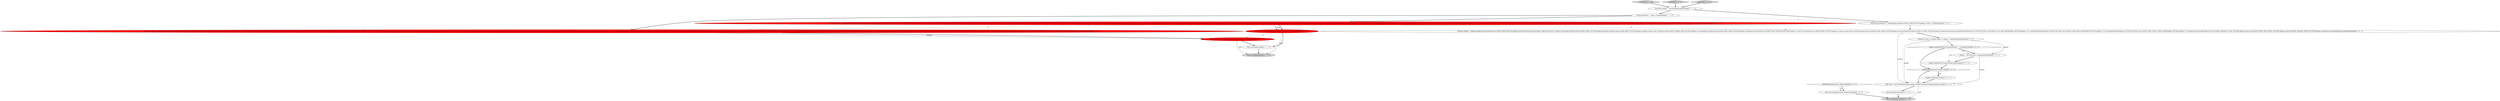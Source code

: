 digraph {
23 [style = filled, label = "plugins.add(getTestTransportPlugin())@@@9@@@['0', '0', '1']", fillcolor = white, shape = ellipse image = "AAA0AAABBB3BBB"];
13 [style = filled, label = "Collection<Class<? extends Plugin>> plugins = getPlugins()@@@6@@@['0', '0', '1']", fillcolor = white, shape = ellipse image = "AAA0AAABBB3BBB"];
14 [style = filled, label = "node.start()@@@16@@@['0', '0', '1']", fillcolor = white, shape = ellipse image = "AAA0AAABBB3BBB"];
4 [style = filled, label = "String nodeName = \"node_s_0\"@@@4@@@['1', '1', '0']", fillcolor = white, shape = ellipse image = "AAA0AAABBB1BBB"];
22 [style = filled, label = "plugins.contains(getTestTransportPlugin()) == false@@@7@@@['0', '0', '1']", fillcolor = white, shape = diamond image = "AAA0AAABBB3BBB"];
7 [style = filled, label = "Node node = new MockNode(settings,Arrays.asList(,,),true)@@@6@@@['0', '1', '0']", fillcolor = red, shape = ellipse image = "AAA1AAABBB2BBB"];
5 [style = filled, label = "node.start()@@@7@@@['1', '1', '0']", fillcolor = white, shape = ellipse image = "AAA0AAABBB1BBB"];
18 [style = filled, label = "final String nodeName = nodeSettings().get(Node.NODE_NAME_SETTING.getKey(),\"node_s_0\")@@@4@@@['0', '0', '1']", fillcolor = white, shape = ellipse image = "AAA0AAABBB3BBB"];
15 [style = filled, label = "NodeValidationException e@@@18@@@['0', '0', '1']", fillcolor = white, shape = diamond image = "AAA0AAABBB3BBB"];
9 [style = filled, label = "Settings settings = Settings.builder().put(ClusterName.CLUSTER_NAME_SETTING.getKey(),InternalTestCluster.clusterName(\"single-node-cluster\",random().nextLong())).put(Environment.PATH_HOME_SETTING.getKey(),tempDir).put(Environment.PATH_REPO_SETTING.getKey(),tempDir.resolve(\"repo\")).put(Environment.PATH_SHARED_DATA_SETTING.getKey(),createTempDir().getParent()).put(Node.NODE_NAME_SETTING.getKey(),nodeName).put(ScriptService.SCRIPT_MAX_COMPILATIONS_RATE.getKey(),\"1000/1m\").put(EsExecutors.PROCESSORS_SETTING.getKey(),1).put(\"transport.type\",getTestTransportType()).put(Node.NODE_DATA_SETTING.getKey(),true).put(NodeEnvironment.NODE_ID_SEED_SETTING.getKey(),random().nextLong()).put(DiskThresholdSettings.CLUSTER_ROUTING_ALLOCATION_LOW_DISK_WATERMARK_SETTING.getKey(),\"1b\").put(DiskThresholdSettings.CLUSTER_ROUTING_ALLOCATION_HIGH_DISK_WATERMARK_SETTING.getKey(),\"1b\").put(DiskThresholdSettings.CLUSTER_ROUTING_ALLOCATION_DISK_FLOOD_STAGE_WATERMARK_SETTING.getKey(),\"1b\").put(HierarchyCircuitBreakerService.USE_REAL_MEMORY_USAGE_SETTING.getKey(),false).putList(DISCOVERY_SEED_HOSTS_SETTING.getKey()).putList(INITIAL_MASTER_NODES_SETTING.getKey(),nodeName).put(IndicesQueryCache.INDICES_QUERIES_CACHE_ALL_SEGMENTS_SETTING.getKey(),true).build()@@@5@@@['0', '1', '0']", fillcolor = red, shape = ellipse image = "AAA1AAABBB2BBB"];
17 [style = filled, label = "throw new RuntimeException(e)@@@19@@@['0', '0', '1']", fillcolor = white, shape = ellipse image = "AAA0AAABBB3BBB"];
16 [style = filled, label = "plugins = new ArrayList<>(plugins)@@@8@@@['0', '0', '1']", fillcolor = white, shape = ellipse image = "AAA0AAABBB3BBB"];
6 [style = filled, label = "return node@@@8@@@['1', '1', '0']", fillcolor = lightgray, shape = ellipse image = "AAA0AAABBB1BBB"];
2 [style = filled, label = "Settings settings = Settings.builder().put(ClusterName.CLUSTER_NAME_SETTING.getKey(),InternalTestCluster.clusterName(\"single-node-cluster\",random().nextLong())).put(Environment.PATH_HOME_SETTING.getKey(),tempDir).put(Environment.PATH_REPO_SETTING.getKey(),tempDir.resolve(\"repo\")).put(Environment.PATH_SHARED_DATA_SETTING.getKey(),createTempDir().getParent()).put(Node.NODE_NAME_SETTING.getKey(),nodeName).put(ScriptService.SCRIPT_MAX_COMPILATIONS_RATE.getKey(),\"1000/1m\").put(EsExecutors.PROCESSORS_SETTING.getKey(),1).put(\"transport.type\",getTestTransportType()).put(Node.NODE_DATA_SETTING.getKey(),true).put(NodeEnvironment.NODE_ID_SEED_SETTING.getKey(),random().nextLong()).put(DiskThresholdSettings.CLUSTER_ROUTING_ALLOCATION_LOW_DISK_WATERMARK_SETTING.getKey(),\"1b\").put(DiskThresholdSettings.CLUSTER_ROUTING_ALLOCATION_HIGH_DISK_WATERMARK_SETTING.getKey(),\"1b\").put(DiskThresholdSettings.CLUSTER_ROUTING_ALLOCATION_DISK_FLOOD_STAGE_WATERMARK_SETTING.getKey(),\"1b\").put(HierarchyCircuitBreakerService.USE_REAL_MEMORY_USAGE_SETTING.getKey(),false).putList(DISCOVERY_SEED_HOSTS_SETTING.getKey()).putList(INITIAL_MASTER_NODES_SETTING.getKey(),nodeName).build()@@@5@@@['1', '0', '0']", fillcolor = red, shape = ellipse image = "AAA1AAABBB1BBB"];
8 [style = filled, label = "startNode['0', '1', '0']", fillcolor = lightgray, shape = diamond image = "AAA0AAABBB2BBB"];
19 [style = filled, label = "Settings settings = Settings.builder().put(ClusterName.CLUSTER_NAME_SETTING.getKey(),InternalTestCluster.clusterName(\"single-node-cluster\",random().nextLong())).put(Environment.PATH_HOME_SETTING.getKey(),tempDir).put(Environment.PATH_REPO_SETTING.getKey(),tempDir.resolve(\"repo\")).put(Environment.PATH_SHARED_DATA_SETTING.getKey(),createTempDir().getParent()).put(Node.NODE_NAME_SETTING.getKey(),nodeName).put(ScriptService.SCRIPT_MAX_COMPILATIONS_RATE.getKey(),\"1000/1m\").put(EsExecutors.PROCESSORS_SETTING.getKey(),1).put(\"transport.type\",getTestTransportType()).put(Node.NODE_DATA_SETTING.getKey(),true).put(NodeEnvironment.NODE_ID_SEED_SETTING.getKey(),random().nextLong()).put(DiskThresholdSettings.CLUSTER_ROUTING_ALLOCATION_LOW_DISK_WATERMARK_SETTING.getKey(),\"1b\").put(DiskThresholdSettings.CLUSTER_ROUTING_ALLOCATION_HIGH_DISK_WATERMARK_SETTING.getKey(),\"1b\").put(DiskThresholdSettings.CLUSTER_ROUTING_ALLOCATION_DISK_FLOOD_STAGE_WATERMARK_SETTING.getKey(),\"1b\").put(HierarchyCircuitBreakerService.USE_REAL_MEMORY_USAGE_SETTING.getKey(),false).putList(DISCOVERY_SEED_HOSTS_SETTING.getKey()).putList(INITIAL_MASTER_NODES_SETTING.getKey(),nodeName).put(nodeSettings()).build()@@@5@@@['0', '0', '1']", fillcolor = white, shape = ellipse image = "AAA0AAABBB3BBB"];
12 [style = filled, label = "newNode['0', '0', '1']", fillcolor = lightgray, shape = diamond image = "AAA0AAABBB3BBB"];
3 [style = filled, label = "startNode['1', '0', '0']", fillcolor = lightgray, shape = diamond image = "AAA0AAABBB1BBB"];
11 [style = filled, label = "return node@@@21@@@['0', '0', '1']", fillcolor = lightgray, shape = ellipse image = "AAA0AAABBB3BBB"];
21 [style = filled, label = "Node node = new MockNode(settings,plugins,forbidPrivateIndexSettings())@@@14@@@['0', '0', '1']", fillcolor = white, shape = ellipse image = "AAA0AAABBB3BBB"];
10 [style = filled, label = "addMockHttpTransport()@@@11@@@['0', '0', '1']", fillcolor = white, shape = diamond image = "AAA0AAABBB3BBB"];
0 [style = filled, label = "Node node = new MockNode(settings,Arrays.asList(,),true)@@@6@@@['1', '0', '0']", fillcolor = red, shape = ellipse image = "AAA1AAABBB1BBB"];
20 [style = filled, label = "plugins.add()@@@12@@@['0', '0', '1']", fillcolor = white, shape = ellipse image = "AAA0AAABBB3BBB"];
1 [style = filled, label = "final Path tempDir = createTempDir()@@@3@@@['1', '1', '1']", fillcolor = white, shape = ellipse image = "AAA0AAABBB1BBB"];
4->9 [style = bold, label=""];
4->18 [style = dashed, label="0"];
1->4 [style = bold, label=""];
10->20 [style = bold, label=""];
19->21 [style = solid, label="settings"];
2->19 [style = dashed, label="0"];
7->6 [style = solid, label="node"];
22->23 [style = dotted, label="true"];
3->1 [style = bold, label=""];
22->16 [style = bold, label=""];
18->19 [style = bold, label=""];
1->18 [style = bold, label=""];
2->0 [style = solid, label="settings"];
4->2 [style = bold, label=""];
16->23 [style = bold, label=""];
10->21 [style = bold, label=""];
13->21 [style = solid, label="plugins"];
9->7 [style = bold, label=""];
12->1 [style = bold, label=""];
16->21 [style = solid, label="plugins"];
20->21 [style = bold, label=""];
15->17 [style = dotted, label="true"];
8->1 [style = bold, label=""];
15->17 [style = bold, label=""];
7->5 [style = bold, label=""];
2->0 [style = bold, label=""];
21->11 [style = solid, label="node"];
0->6 [style = solid, label="node"];
5->6 [style = bold, label=""];
19->13 [style = bold, label=""];
2->9 [style = dashed, label="0"];
10->20 [style = dotted, label="true"];
22->16 [style = dotted, label="true"];
22->10 [style = bold, label=""];
23->10 [style = bold, label=""];
13->16 [style = solid, label="plugins"];
13->22 [style = bold, label=""];
0->7 [style = dashed, label="0"];
14->11 [style = bold, label=""];
9->7 [style = solid, label="settings"];
0->5 [style = bold, label=""];
21->14 [style = bold, label=""];
17->11 [style = bold, label=""];
}

